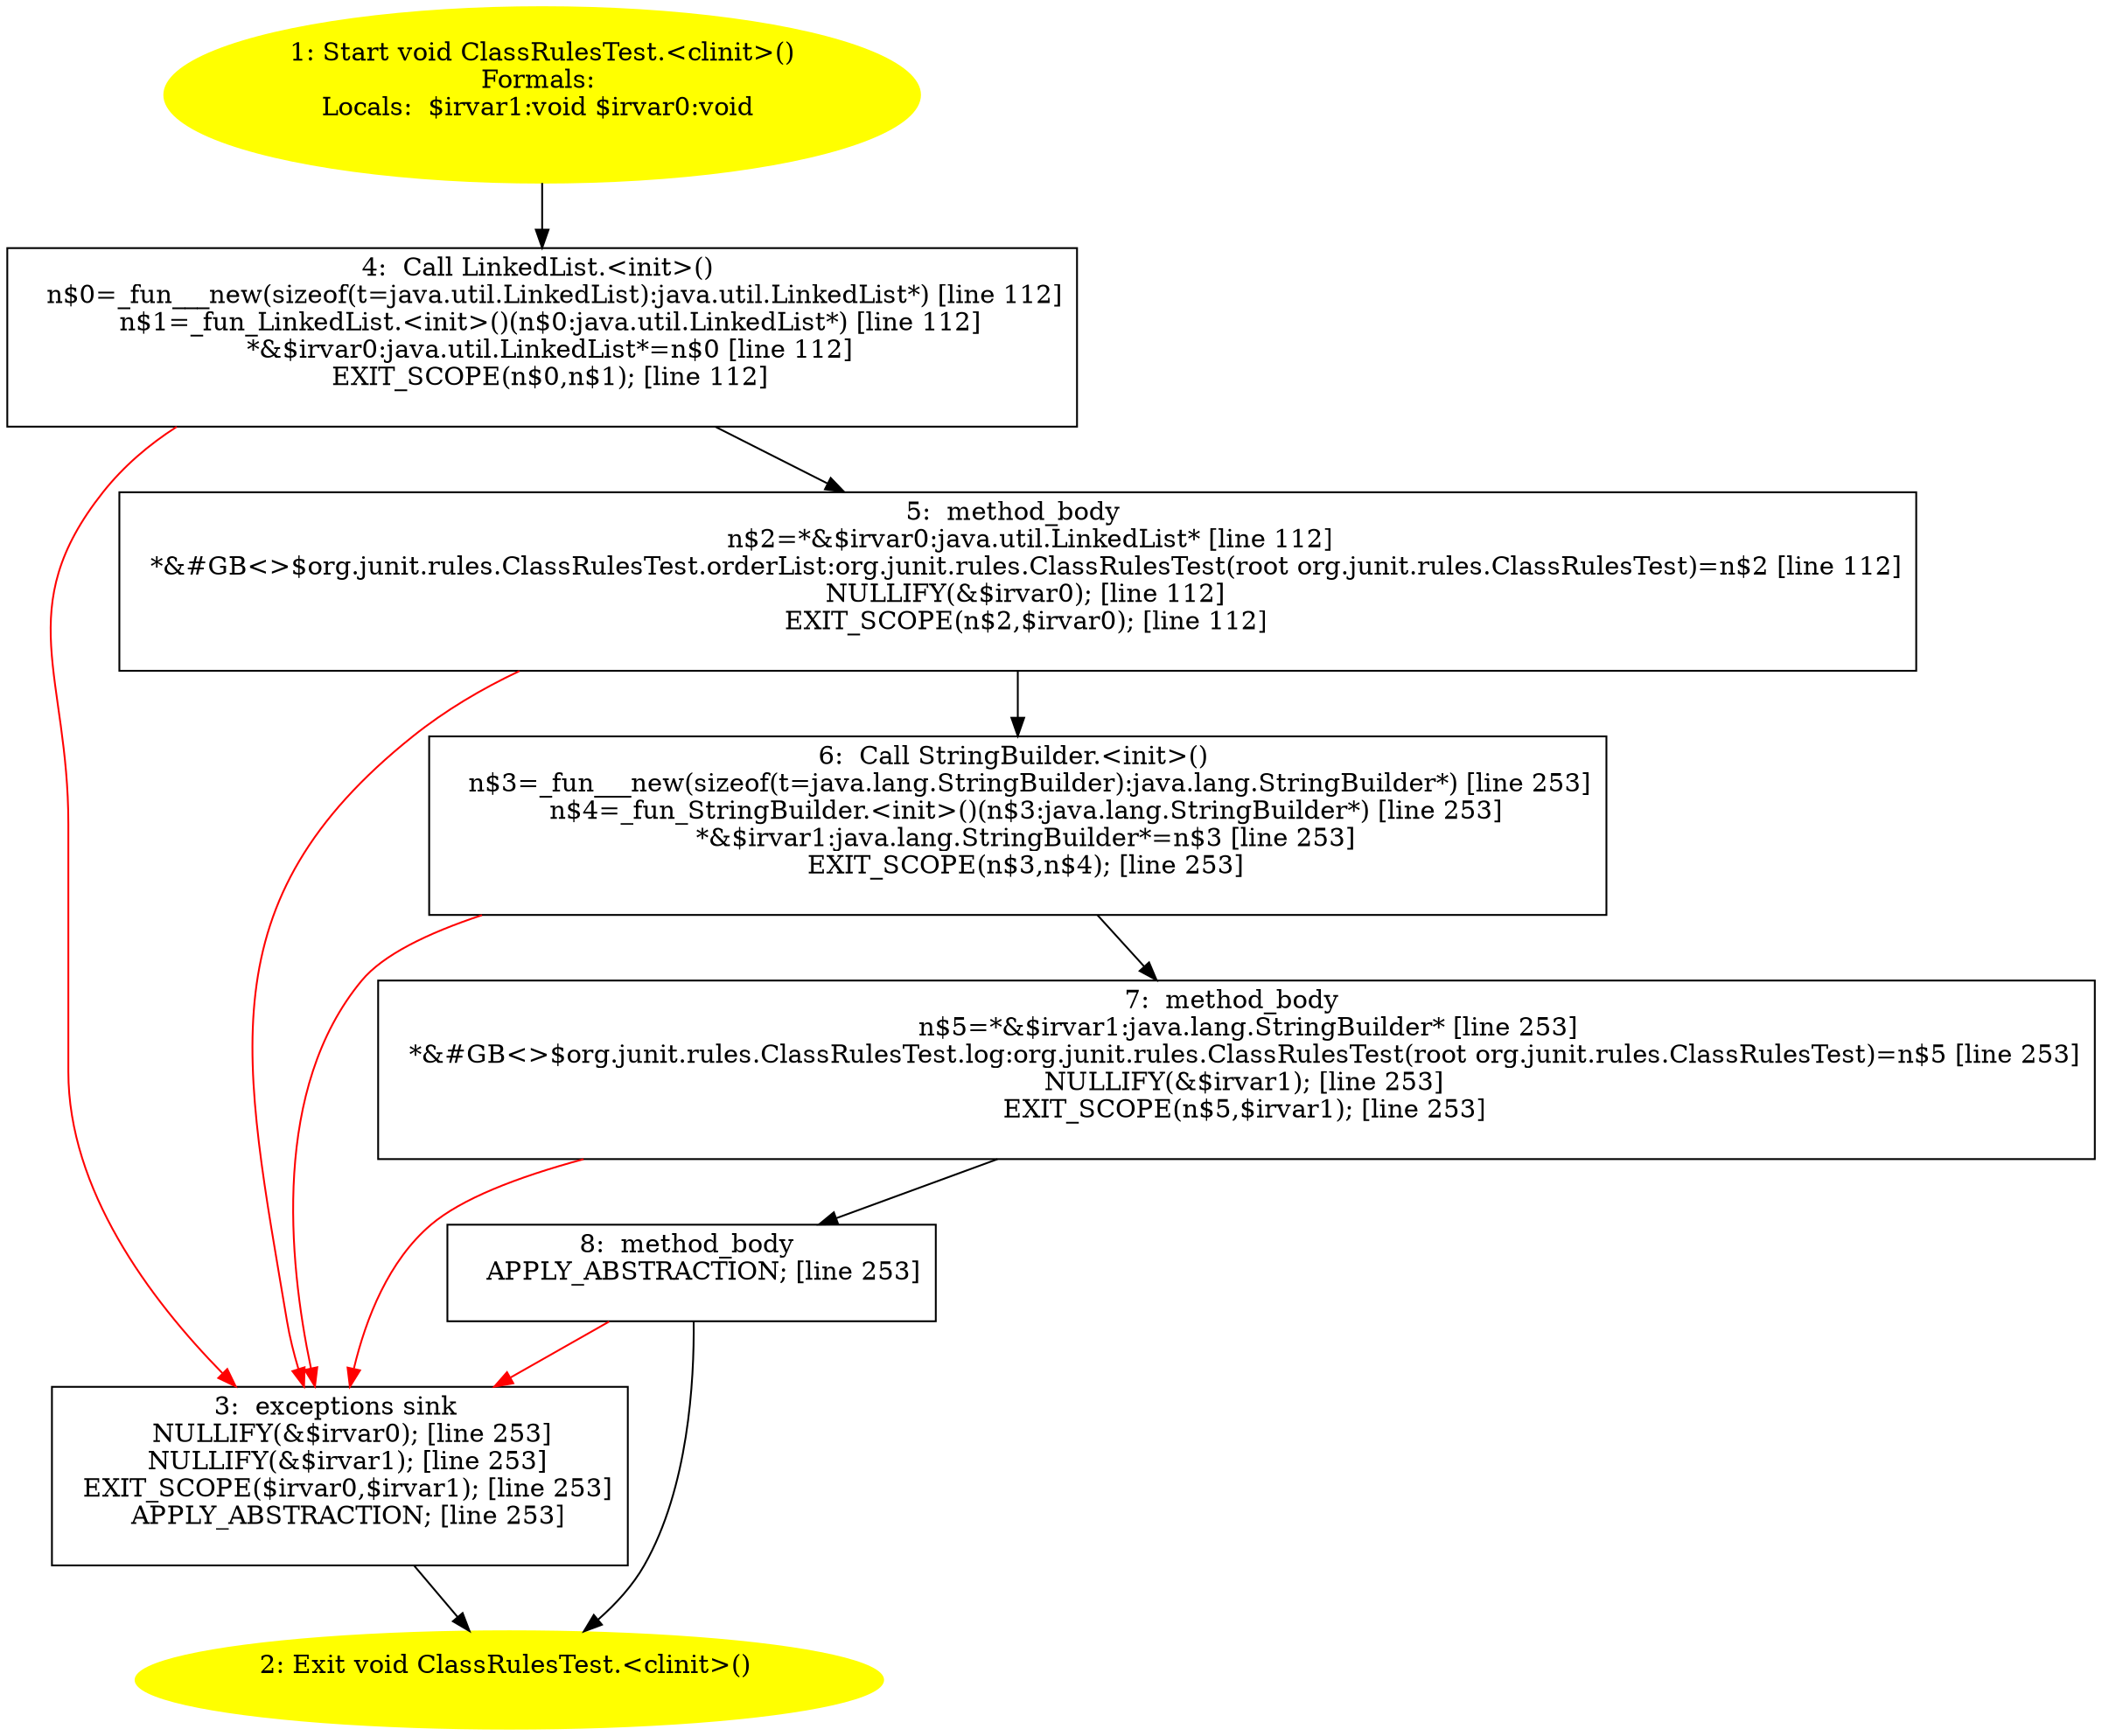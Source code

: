 /* @generated */
digraph cfg {
"org.junit.rules.ClassRulesTest.<clinit>():void.ba8343c7908fd961d58681740696f3fc_1" [label="1: Start void ClassRulesTest.<clinit>()\nFormals: \nLocals:  $irvar1:void $irvar0:void \n  " color=yellow style=filled]
	

	 "org.junit.rules.ClassRulesTest.<clinit>():void.ba8343c7908fd961d58681740696f3fc_1" -> "org.junit.rules.ClassRulesTest.<clinit>():void.ba8343c7908fd961d58681740696f3fc_4" ;
"org.junit.rules.ClassRulesTest.<clinit>():void.ba8343c7908fd961d58681740696f3fc_2" [label="2: Exit void ClassRulesTest.<clinit>() \n  " color=yellow style=filled]
	

"org.junit.rules.ClassRulesTest.<clinit>():void.ba8343c7908fd961d58681740696f3fc_3" [label="3:  exceptions sink \n   NULLIFY(&$irvar0); [line 253]\n  NULLIFY(&$irvar1); [line 253]\n  EXIT_SCOPE($irvar0,$irvar1); [line 253]\n  APPLY_ABSTRACTION; [line 253]\n " shape="box"]
	

	 "org.junit.rules.ClassRulesTest.<clinit>():void.ba8343c7908fd961d58681740696f3fc_3" -> "org.junit.rules.ClassRulesTest.<clinit>():void.ba8343c7908fd961d58681740696f3fc_2" ;
"org.junit.rules.ClassRulesTest.<clinit>():void.ba8343c7908fd961d58681740696f3fc_4" [label="4:  Call LinkedList.<init>() \n   n$0=_fun___new(sizeof(t=java.util.LinkedList):java.util.LinkedList*) [line 112]\n  n$1=_fun_LinkedList.<init>()(n$0:java.util.LinkedList*) [line 112]\n  *&$irvar0:java.util.LinkedList*=n$0 [line 112]\n  EXIT_SCOPE(n$0,n$1); [line 112]\n " shape="box"]
	

	 "org.junit.rules.ClassRulesTest.<clinit>():void.ba8343c7908fd961d58681740696f3fc_4" -> "org.junit.rules.ClassRulesTest.<clinit>():void.ba8343c7908fd961d58681740696f3fc_5" ;
	 "org.junit.rules.ClassRulesTest.<clinit>():void.ba8343c7908fd961d58681740696f3fc_4" -> "org.junit.rules.ClassRulesTest.<clinit>():void.ba8343c7908fd961d58681740696f3fc_3" [color="red" ];
"org.junit.rules.ClassRulesTest.<clinit>():void.ba8343c7908fd961d58681740696f3fc_5" [label="5:  method_body \n   n$2=*&$irvar0:java.util.LinkedList* [line 112]\n  *&#GB<>$org.junit.rules.ClassRulesTest.orderList:org.junit.rules.ClassRulesTest(root org.junit.rules.ClassRulesTest)=n$2 [line 112]\n  NULLIFY(&$irvar0); [line 112]\n  EXIT_SCOPE(n$2,$irvar0); [line 112]\n " shape="box"]
	

	 "org.junit.rules.ClassRulesTest.<clinit>():void.ba8343c7908fd961d58681740696f3fc_5" -> "org.junit.rules.ClassRulesTest.<clinit>():void.ba8343c7908fd961d58681740696f3fc_6" ;
	 "org.junit.rules.ClassRulesTest.<clinit>():void.ba8343c7908fd961d58681740696f3fc_5" -> "org.junit.rules.ClassRulesTest.<clinit>():void.ba8343c7908fd961d58681740696f3fc_3" [color="red" ];
"org.junit.rules.ClassRulesTest.<clinit>():void.ba8343c7908fd961d58681740696f3fc_6" [label="6:  Call StringBuilder.<init>() \n   n$3=_fun___new(sizeof(t=java.lang.StringBuilder):java.lang.StringBuilder*) [line 253]\n  n$4=_fun_StringBuilder.<init>()(n$3:java.lang.StringBuilder*) [line 253]\n  *&$irvar1:java.lang.StringBuilder*=n$3 [line 253]\n  EXIT_SCOPE(n$3,n$4); [line 253]\n " shape="box"]
	

	 "org.junit.rules.ClassRulesTest.<clinit>():void.ba8343c7908fd961d58681740696f3fc_6" -> "org.junit.rules.ClassRulesTest.<clinit>():void.ba8343c7908fd961d58681740696f3fc_7" ;
	 "org.junit.rules.ClassRulesTest.<clinit>():void.ba8343c7908fd961d58681740696f3fc_6" -> "org.junit.rules.ClassRulesTest.<clinit>():void.ba8343c7908fd961d58681740696f3fc_3" [color="red" ];
"org.junit.rules.ClassRulesTest.<clinit>():void.ba8343c7908fd961d58681740696f3fc_7" [label="7:  method_body \n   n$5=*&$irvar1:java.lang.StringBuilder* [line 253]\n  *&#GB<>$org.junit.rules.ClassRulesTest.log:org.junit.rules.ClassRulesTest(root org.junit.rules.ClassRulesTest)=n$5 [line 253]\n  NULLIFY(&$irvar1); [line 253]\n  EXIT_SCOPE(n$5,$irvar1); [line 253]\n " shape="box"]
	

	 "org.junit.rules.ClassRulesTest.<clinit>():void.ba8343c7908fd961d58681740696f3fc_7" -> "org.junit.rules.ClassRulesTest.<clinit>():void.ba8343c7908fd961d58681740696f3fc_8" ;
	 "org.junit.rules.ClassRulesTest.<clinit>():void.ba8343c7908fd961d58681740696f3fc_7" -> "org.junit.rules.ClassRulesTest.<clinit>():void.ba8343c7908fd961d58681740696f3fc_3" [color="red" ];
"org.junit.rules.ClassRulesTest.<clinit>():void.ba8343c7908fd961d58681740696f3fc_8" [label="8:  method_body \n   APPLY_ABSTRACTION; [line 253]\n " shape="box"]
	

	 "org.junit.rules.ClassRulesTest.<clinit>():void.ba8343c7908fd961d58681740696f3fc_8" -> "org.junit.rules.ClassRulesTest.<clinit>():void.ba8343c7908fd961d58681740696f3fc_2" ;
	 "org.junit.rules.ClassRulesTest.<clinit>():void.ba8343c7908fd961d58681740696f3fc_8" -> "org.junit.rules.ClassRulesTest.<clinit>():void.ba8343c7908fd961d58681740696f3fc_3" [color="red" ];
}
